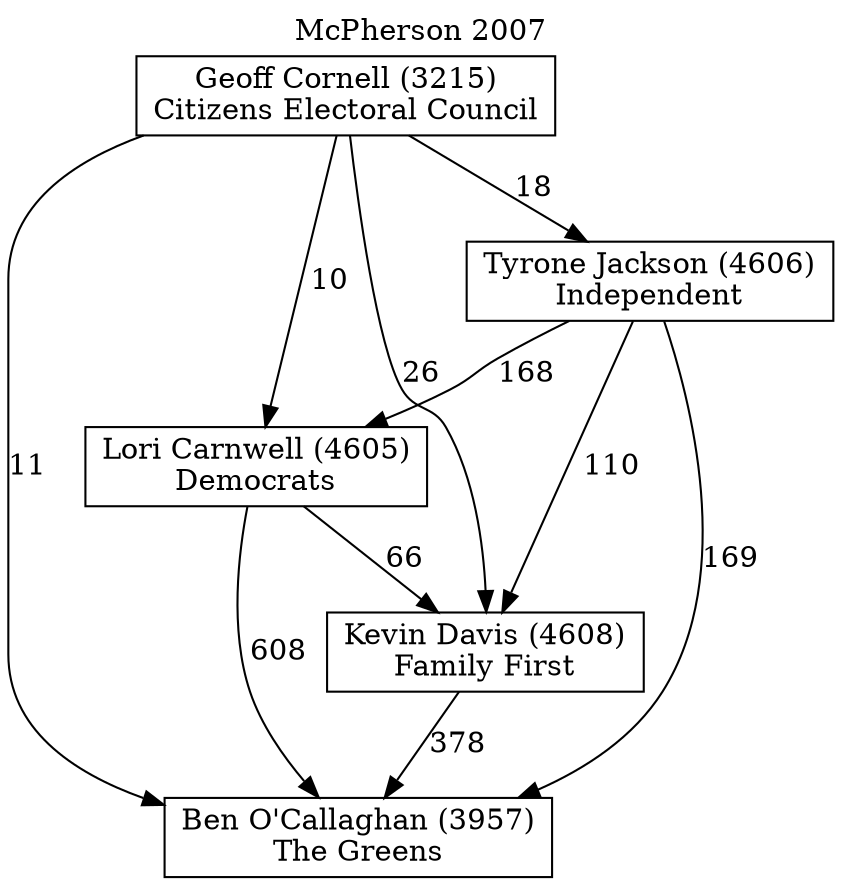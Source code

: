 // House preference flow
digraph "Ben O'Callaghan (3957)_McPherson_2007" {
	graph [label="McPherson 2007" labelloc=t mclimit=10]
	node [shape=box]
	"Ben O'Callaghan (3957)" [label="Ben O'Callaghan (3957)
The Greens"]
	"Geoff Cornell (3215)" [label="Geoff Cornell (3215)
Citizens Electoral Council"]
	"Kevin Davis (4608)" [label="Kevin Davis (4608)
Family First"]
	"Lori Carnwell (4605)" [label="Lori Carnwell (4605)
Democrats"]
	"Tyrone Jackson (4606)" [label="Tyrone Jackson (4606)
Independent"]
	"Geoff Cornell (3215)" -> "Ben O'Callaghan (3957)" [label=11]
	"Geoff Cornell (3215)" -> "Kevin Davis (4608)" [label=26]
	"Geoff Cornell (3215)" -> "Lori Carnwell (4605)" [label=10]
	"Geoff Cornell (3215)" -> "Tyrone Jackson (4606)" [label=18]
	"Kevin Davis (4608)" -> "Ben O'Callaghan (3957)" [label=378]
	"Lori Carnwell (4605)" -> "Ben O'Callaghan (3957)" [label=608]
	"Lori Carnwell (4605)" -> "Kevin Davis (4608)" [label=66]
	"Tyrone Jackson (4606)" -> "Ben O'Callaghan (3957)" [label=169]
	"Tyrone Jackson (4606)" -> "Kevin Davis (4608)" [label=110]
	"Tyrone Jackson (4606)" -> "Lori Carnwell (4605)" [label=168]
}
